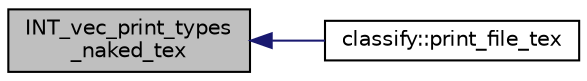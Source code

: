 digraph "INT_vec_print_types_naked_tex"
{
  edge [fontname="Helvetica",fontsize="10",labelfontname="Helvetica",labelfontsize="10"];
  node [fontname="Helvetica",fontsize="10",shape=record];
  rankdir="LR";
  Node6051 [label="INT_vec_print_types\l_naked_tex",height=0.2,width=0.4,color="black", fillcolor="grey75", style="filled", fontcolor="black"];
  Node6051 -> Node6052 [dir="back",color="midnightblue",fontsize="10",style="solid",fontname="Helvetica"];
  Node6052 [label="classify::print_file_tex",height=0.2,width=0.4,color="black", fillcolor="white", style="filled",URL="$d9/d43/classclassify.html#a10332f3ce5f2b7df7767d3c6b02aaa58"];
}
